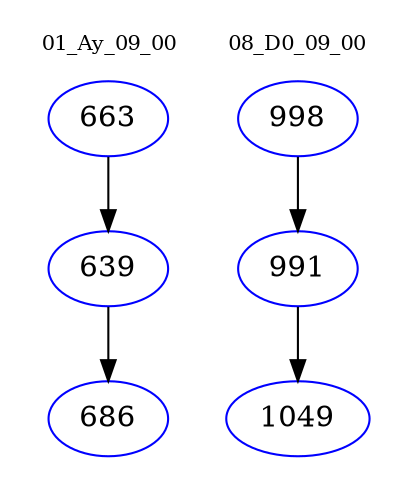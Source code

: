 digraph{
subgraph cluster_0 {
color = white
label = "01_Ay_09_00";
fontsize=10;
T0_663 [label="663", color="blue"]
T0_663 -> T0_639 [color="black"]
T0_639 [label="639", color="blue"]
T0_639 -> T0_686 [color="black"]
T0_686 [label="686", color="blue"]
}
subgraph cluster_1 {
color = white
label = "08_D0_09_00";
fontsize=10;
T1_998 [label="998", color="blue"]
T1_998 -> T1_991 [color="black"]
T1_991 [label="991", color="blue"]
T1_991 -> T1_1049 [color="black"]
T1_1049 [label="1049", color="blue"]
}
}
